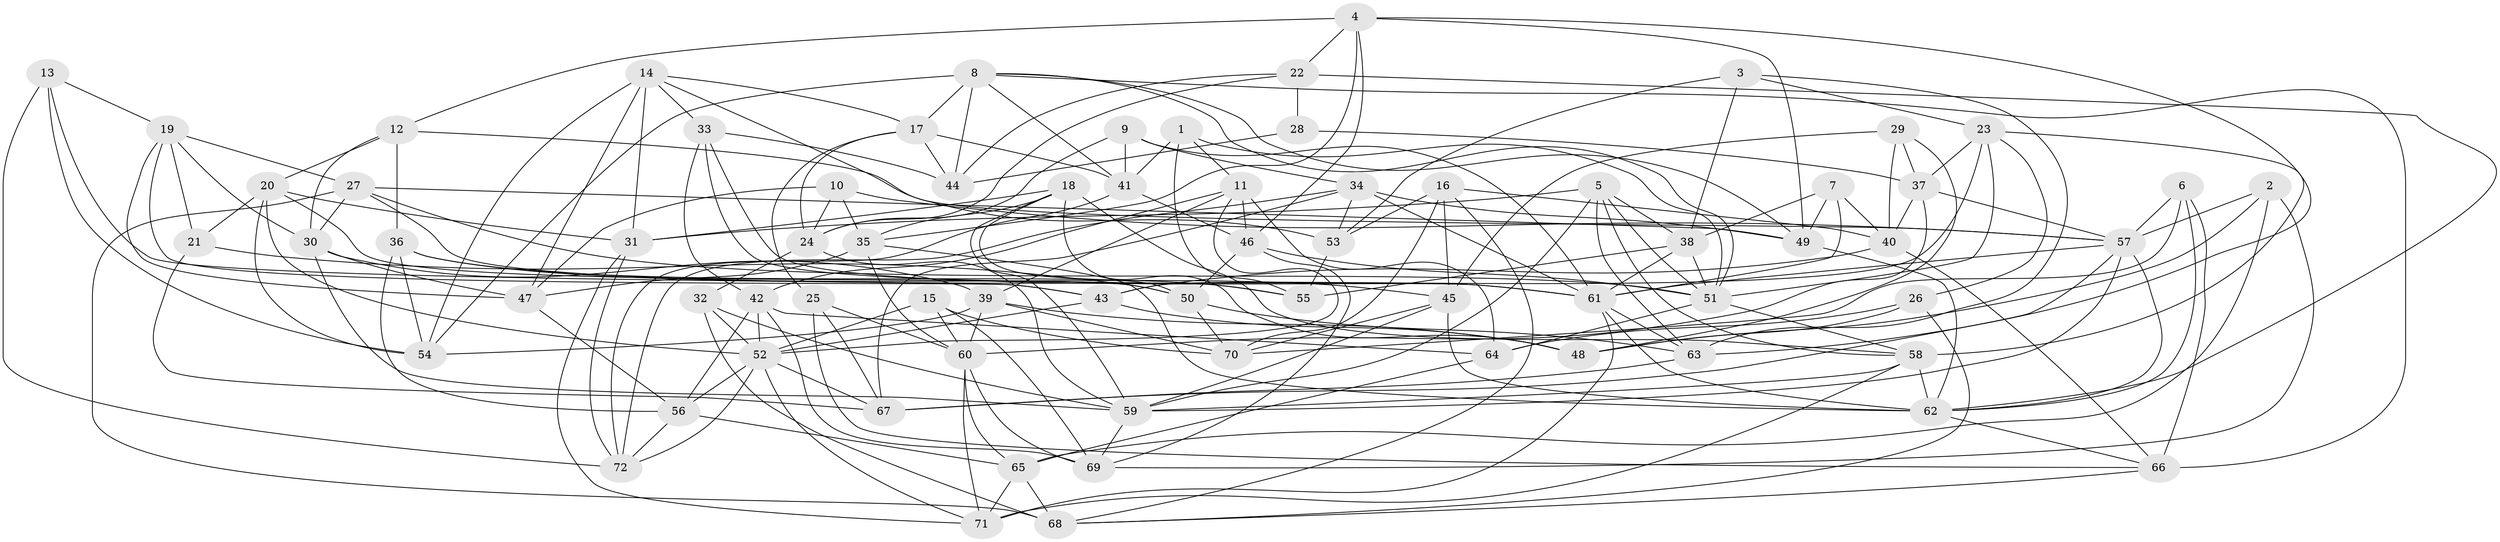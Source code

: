 // original degree distribution, {4: 1.0}
// Generated by graph-tools (version 1.1) at 2025/26/03/09/25 03:26:59]
// undirected, 72 vertices, 208 edges
graph export_dot {
graph [start="1"]
  node [color=gray90,style=filled];
  1;
  2;
  3;
  4;
  5;
  6;
  7;
  8;
  9;
  10;
  11;
  12;
  13;
  14;
  15;
  16;
  17;
  18;
  19;
  20;
  21;
  22;
  23;
  24;
  25;
  26;
  27;
  28;
  29;
  30;
  31;
  32;
  33;
  34;
  35;
  36;
  37;
  38;
  39;
  40;
  41;
  42;
  43;
  44;
  45;
  46;
  47;
  48;
  49;
  50;
  51;
  52;
  53;
  54;
  55;
  56;
  57;
  58;
  59;
  60;
  61;
  62;
  63;
  64;
  65;
  66;
  67;
  68;
  69;
  70;
  71;
  72;
  1 -- 11 [weight=1.0];
  1 -- 41 [weight=1.0];
  1 -- 51 [weight=1.0];
  1 -- 55 [weight=1.0];
  2 -- 48 [weight=1.0];
  2 -- 57 [weight=1.0];
  2 -- 65 [weight=1.0];
  2 -- 69 [weight=1.0];
  3 -- 23 [weight=1.0];
  3 -- 38 [weight=1.0];
  3 -- 53 [weight=1.0];
  3 -- 63 [weight=1.0];
  4 -- 12 [weight=1.0];
  4 -- 22 [weight=1.0];
  4 -- 35 [weight=1.0];
  4 -- 46 [weight=1.0];
  4 -- 49 [weight=1.0];
  4 -- 63 [weight=1.0];
  5 -- 31 [weight=1.0];
  5 -- 38 [weight=1.0];
  5 -- 51 [weight=1.0];
  5 -- 58 [weight=1.0];
  5 -- 59 [weight=1.0];
  5 -- 63 [weight=1.0];
  6 -- 57 [weight=1.0];
  6 -- 62 [weight=1.0];
  6 -- 66 [weight=1.0];
  6 -- 70 [weight=1.0];
  7 -- 38 [weight=1.0];
  7 -- 40 [weight=1.0];
  7 -- 49 [weight=1.0];
  7 -- 61 [weight=1.0];
  8 -- 17 [weight=1.0];
  8 -- 41 [weight=1.0];
  8 -- 44 [weight=2.0];
  8 -- 49 [weight=1.0];
  8 -- 51 [weight=1.0];
  8 -- 54 [weight=1.0];
  8 -- 66 [weight=1.0];
  9 -- 24 [weight=1.0];
  9 -- 34 [weight=1.0];
  9 -- 41 [weight=1.0];
  9 -- 61 [weight=1.0];
  10 -- 24 [weight=1.0];
  10 -- 35 [weight=1.0];
  10 -- 47 [weight=1.0];
  10 -- 57 [weight=1.0];
  11 -- 39 [weight=1.0];
  11 -- 42 [weight=1.0];
  11 -- 46 [weight=1.0];
  11 -- 52 [weight=1.0];
  11 -- 64 [weight=1.0];
  12 -- 20 [weight=1.0];
  12 -- 30 [weight=1.0];
  12 -- 36 [weight=2.0];
  12 -- 57 [weight=1.0];
  13 -- 19 [weight=1.0];
  13 -- 43 [weight=1.0];
  13 -- 54 [weight=1.0];
  13 -- 72 [weight=1.0];
  14 -- 17 [weight=1.0];
  14 -- 31 [weight=1.0];
  14 -- 33 [weight=1.0];
  14 -- 47 [weight=1.0];
  14 -- 53 [weight=1.0];
  14 -- 54 [weight=1.0];
  15 -- 52 [weight=1.0];
  15 -- 60 [weight=1.0];
  15 -- 69 [weight=1.0];
  15 -- 70 [weight=1.0];
  16 -- 40 [weight=1.0];
  16 -- 45 [weight=1.0];
  16 -- 53 [weight=2.0];
  16 -- 68 [weight=1.0];
  16 -- 70 [weight=1.0];
  17 -- 24 [weight=1.0];
  17 -- 25 [weight=1.0];
  17 -- 41 [weight=1.0];
  17 -- 44 [weight=1.0];
  18 -- 31 [weight=1.0];
  18 -- 35 [weight=1.0];
  18 -- 48 [weight=1.0];
  18 -- 50 [weight=1.0];
  18 -- 58 [weight=1.0];
  18 -- 59 [weight=1.0];
  19 -- 21 [weight=1.0];
  19 -- 27 [weight=1.0];
  19 -- 30 [weight=1.0];
  19 -- 43 [weight=1.0];
  19 -- 47 [weight=1.0];
  20 -- 21 [weight=1.0];
  20 -- 31 [weight=1.0];
  20 -- 50 [weight=1.0];
  20 -- 52 [weight=1.0];
  20 -- 54 [weight=1.0];
  21 -- 50 [weight=1.0];
  21 -- 67 [weight=1.0];
  22 -- 24 [weight=1.0];
  22 -- 28 [weight=2.0];
  22 -- 44 [weight=1.0];
  22 -- 62 [weight=1.0];
  23 -- 26 [weight=1.0];
  23 -- 37 [weight=1.0];
  23 -- 43 [weight=1.0];
  23 -- 51 [weight=1.0];
  23 -- 58 [weight=1.0];
  24 -- 32 [weight=1.0];
  24 -- 59 [weight=1.0];
  25 -- 60 [weight=1.0];
  25 -- 66 [weight=1.0];
  25 -- 67 [weight=1.0];
  26 -- 48 [weight=1.0];
  26 -- 64 [weight=1.0];
  26 -- 68 [weight=1.0];
  27 -- 30 [weight=1.0];
  27 -- 49 [weight=1.0];
  27 -- 51 [weight=1.0];
  27 -- 61 [weight=1.0];
  27 -- 68 [weight=1.0];
  28 -- 37 [weight=1.0];
  28 -- 44 [weight=1.0];
  29 -- 37 [weight=1.0];
  29 -- 40 [weight=1.0];
  29 -- 45 [weight=1.0];
  29 -- 48 [weight=1.0];
  30 -- 39 [weight=1.0];
  30 -- 47 [weight=1.0];
  30 -- 59 [weight=1.0];
  31 -- 71 [weight=1.0];
  31 -- 72 [weight=1.0];
  32 -- 52 [weight=1.0];
  32 -- 59 [weight=1.0];
  32 -- 68 [weight=1.0];
  33 -- 42 [weight=1.0];
  33 -- 44 [weight=1.0];
  33 -- 55 [weight=2.0];
  33 -- 61 [weight=1.0];
  34 -- 49 [weight=1.0];
  34 -- 53 [weight=1.0];
  34 -- 61 [weight=1.0];
  34 -- 67 [weight=1.0];
  34 -- 72 [weight=1.0];
  35 -- 47 [weight=1.0];
  35 -- 60 [weight=1.0];
  35 -- 62 [weight=1.0];
  36 -- 45 [weight=1.0];
  36 -- 54 [weight=1.0];
  36 -- 55 [weight=1.0];
  36 -- 56 [weight=1.0];
  37 -- 40 [weight=1.0];
  37 -- 57 [weight=1.0];
  37 -- 60 [weight=1.0];
  38 -- 51 [weight=1.0];
  38 -- 55 [weight=1.0];
  38 -- 61 [weight=1.0];
  39 -- 48 [weight=1.0];
  39 -- 54 [weight=1.0];
  39 -- 60 [weight=1.0];
  39 -- 70 [weight=1.0];
  40 -- 43 [weight=1.0];
  40 -- 66 [weight=1.0];
  41 -- 46 [weight=1.0];
  41 -- 72 [weight=1.0];
  42 -- 52 [weight=1.0];
  42 -- 56 [weight=1.0];
  42 -- 64 [weight=1.0];
  42 -- 69 [weight=1.0];
  43 -- 48 [weight=1.0];
  43 -- 52 [weight=1.0];
  45 -- 59 [weight=1.0];
  45 -- 62 [weight=1.0];
  45 -- 70 [weight=1.0];
  46 -- 50 [weight=1.0];
  46 -- 51 [weight=1.0];
  46 -- 69 [weight=1.0];
  47 -- 56 [weight=1.0];
  49 -- 62 [weight=1.0];
  50 -- 63 [weight=1.0];
  50 -- 70 [weight=1.0];
  51 -- 58 [weight=1.0];
  51 -- 64 [weight=2.0];
  52 -- 56 [weight=1.0];
  52 -- 67 [weight=1.0];
  52 -- 71 [weight=1.0];
  52 -- 72 [weight=1.0];
  53 -- 55 [weight=1.0];
  56 -- 65 [weight=1.0];
  56 -- 72 [weight=1.0];
  57 -- 59 [weight=2.0];
  57 -- 61 [weight=1.0];
  57 -- 62 [weight=1.0];
  57 -- 67 [weight=1.0];
  58 -- 59 [weight=1.0];
  58 -- 62 [weight=2.0];
  58 -- 71 [weight=1.0];
  59 -- 69 [weight=1.0];
  60 -- 65 [weight=1.0];
  60 -- 69 [weight=1.0];
  60 -- 71 [weight=1.0];
  61 -- 62 [weight=1.0];
  61 -- 63 [weight=1.0];
  61 -- 71 [weight=1.0];
  62 -- 66 [weight=1.0];
  63 -- 67 [weight=1.0];
  64 -- 65 [weight=1.0];
  65 -- 68 [weight=1.0];
  65 -- 71 [weight=1.0];
  66 -- 68 [weight=1.0];
}
